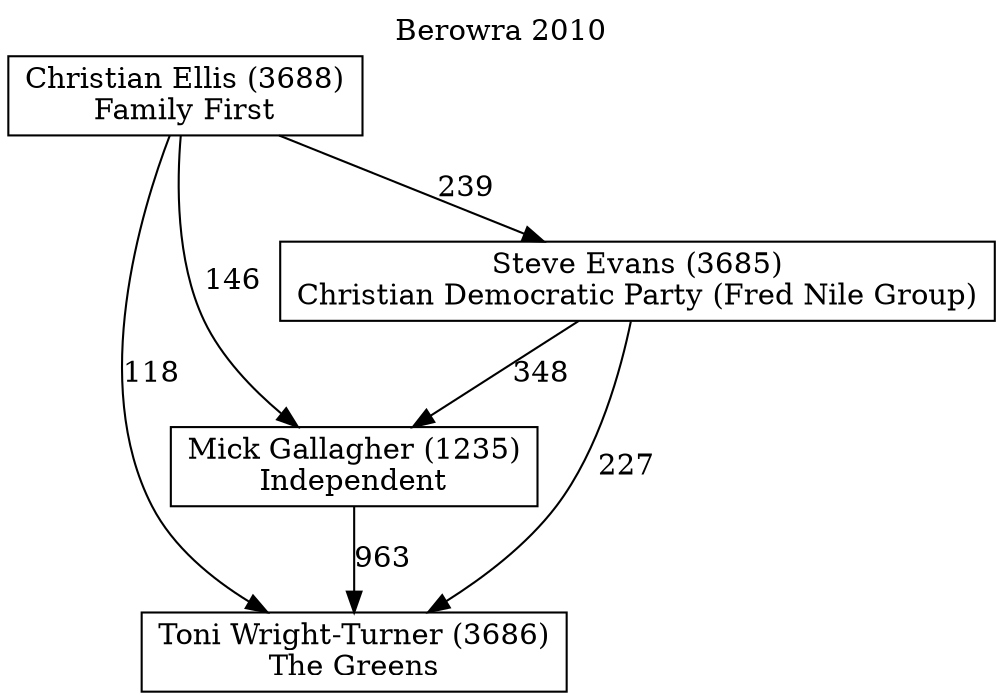 // House preference flow
digraph "Toni Wright-Turner (3686)_Berowra_2010" {
	graph [label="Berowra 2010" labelloc=t mclimit=10]
	node [shape=box]
	"Toni Wright-Turner (3686)" [label="Toni Wright-Turner (3686)
The Greens"]
	"Mick Gallagher (1235)" [label="Mick Gallagher (1235)
Independent"]
	"Steve Evans (3685)" [label="Steve Evans (3685)
Christian Democratic Party (Fred Nile Group)"]
	"Christian Ellis (3688)" [label="Christian Ellis (3688)
Family First"]
	"Toni Wright-Turner (3686)" [label="Toni Wright-Turner (3686)
The Greens"]
	"Steve Evans (3685)" [label="Steve Evans (3685)
Christian Democratic Party (Fred Nile Group)"]
	"Christian Ellis (3688)" [label="Christian Ellis (3688)
Family First"]
	"Toni Wright-Turner (3686)" [label="Toni Wright-Turner (3686)
The Greens"]
	"Christian Ellis (3688)" [label="Christian Ellis (3688)
Family First"]
	"Christian Ellis (3688)" [label="Christian Ellis (3688)
Family First"]
	"Steve Evans (3685)" [label="Steve Evans (3685)
Christian Democratic Party (Fred Nile Group)"]
	"Christian Ellis (3688)" [label="Christian Ellis (3688)
Family First"]
	"Christian Ellis (3688)" [label="Christian Ellis (3688)
Family First"]
	"Mick Gallagher (1235)" [label="Mick Gallagher (1235)
Independent"]
	"Steve Evans (3685)" [label="Steve Evans (3685)
Christian Democratic Party (Fred Nile Group)"]
	"Christian Ellis (3688)" [label="Christian Ellis (3688)
Family First"]
	"Mick Gallagher (1235)" [label="Mick Gallagher (1235)
Independent"]
	"Christian Ellis (3688)" [label="Christian Ellis (3688)
Family First"]
	"Christian Ellis (3688)" [label="Christian Ellis (3688)
Family First"]
	"Steve Evans (3685)" [label="Steve Evans (3685)
Christian Democratic Party (Fred Nile Group)"]
	"Christian Ellis (3688)" [label="Christian Ellis (3688)
Family First"]
	"Christian Ellis (3688)" [label="Christian Ellis (3688)
Family First"]
	"Mick Gallagher (1235)" -> "Toni Wright-Turner (3686)" [label=963]
	"Steve Evans (3685)" -> "Mick Gallagher (1235)" [label=348]
	"Christian Ellis (3688)" -> "Steve Evans (3685)" [label=239]
	"Steve Evans (3685)" -> "Toni Wright-Turner (3686)" [label=227]
	"Christian Ellis (3688)" -> "Toni Wright-Turner (3686)" [label=118]
	"Christian Ellis (3688)" -> "Mick Gallagher (1235)" [label=146]
}
